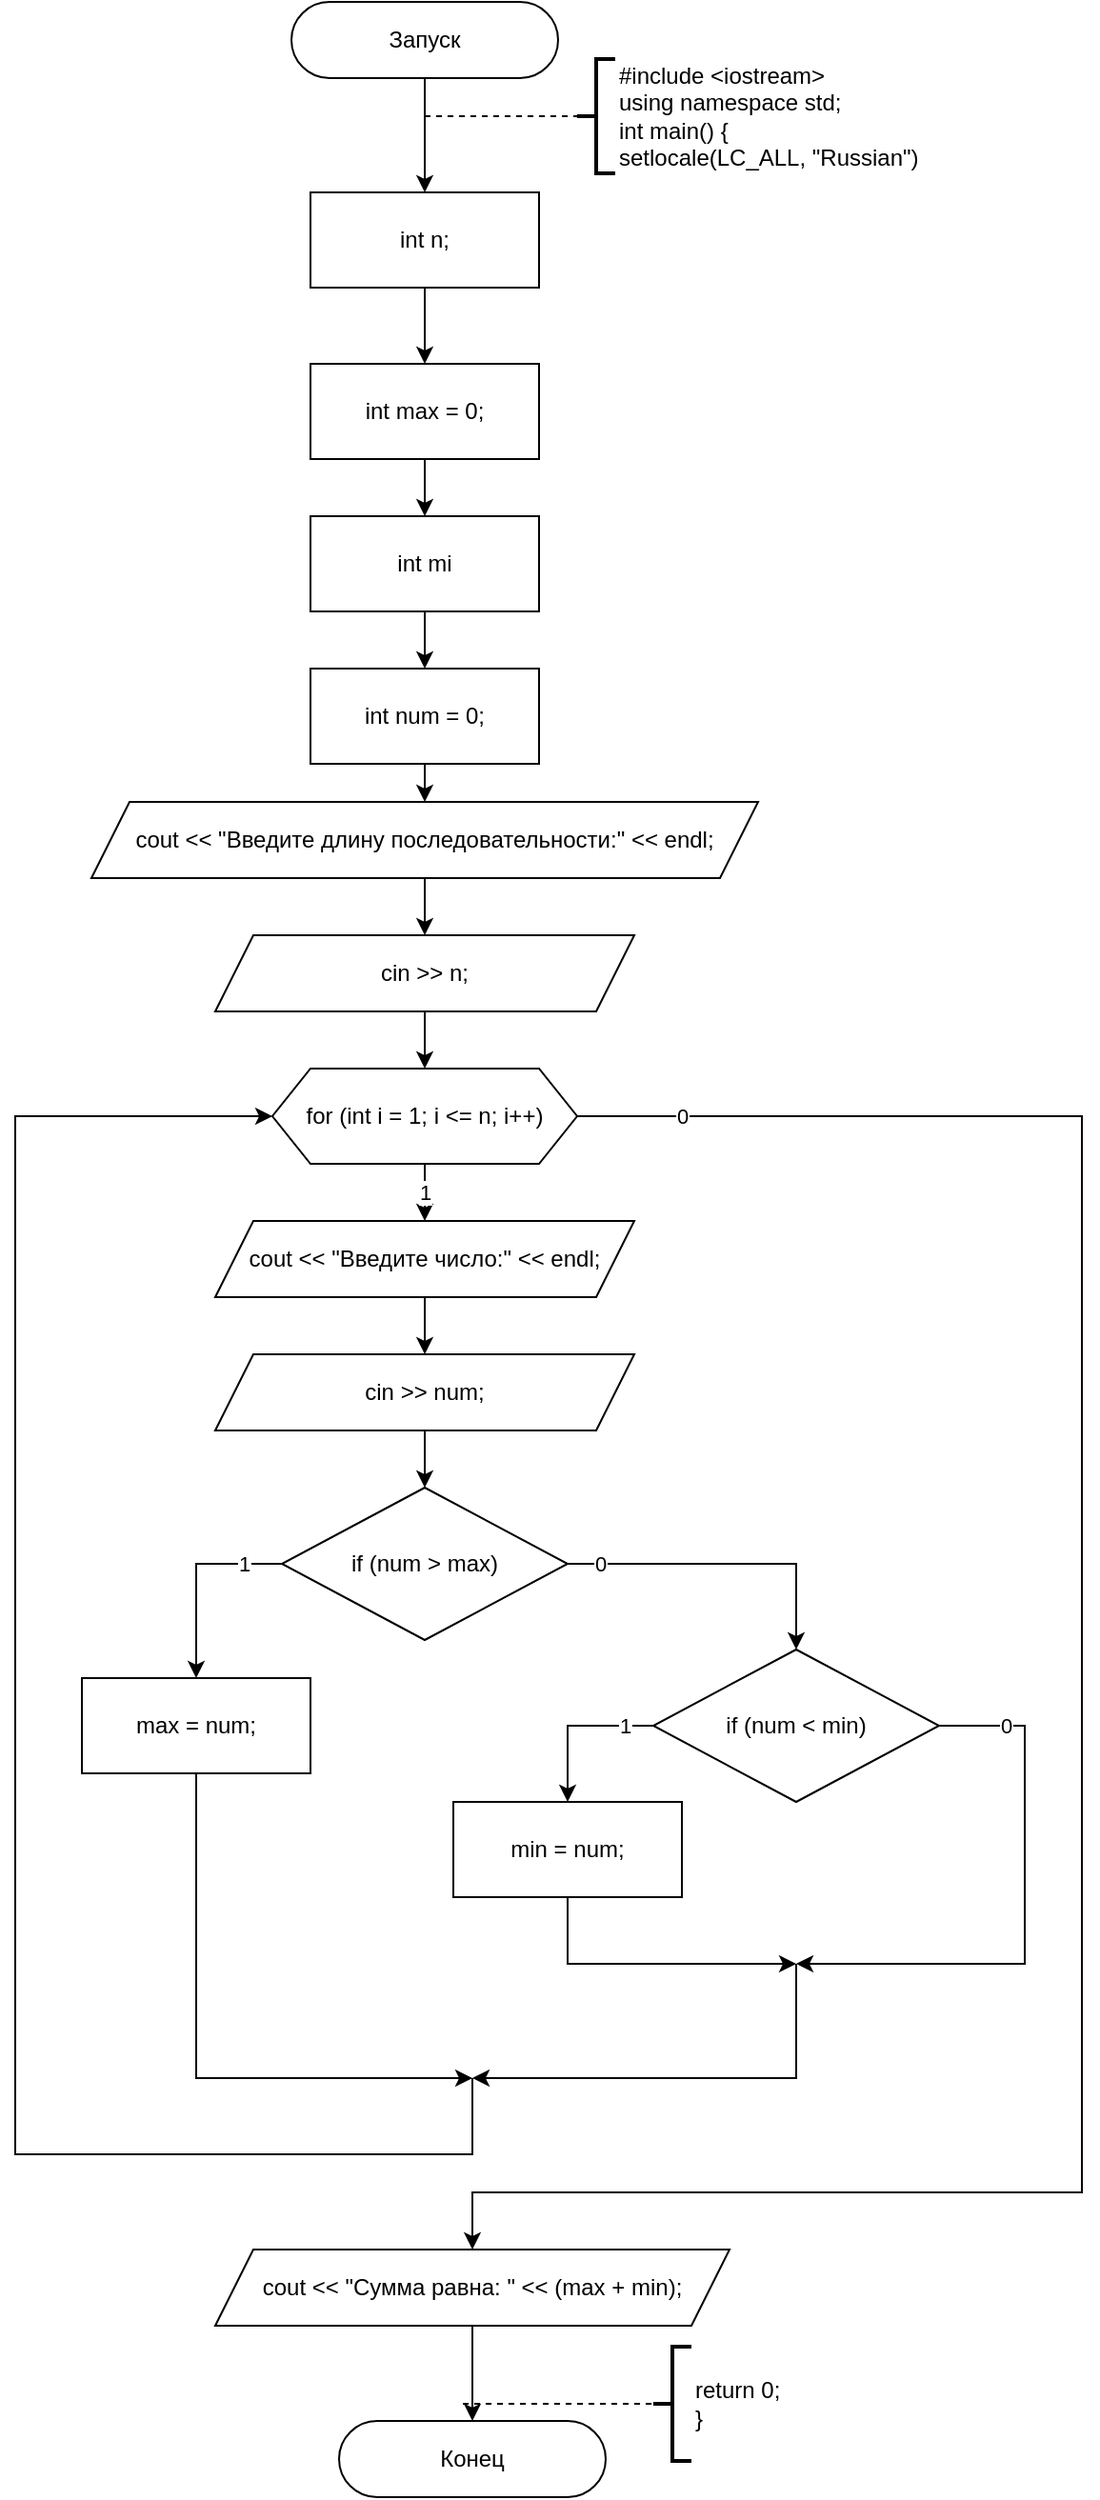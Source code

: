 <mxfile version="13.9.9" type="device"><diagram id="RYzKFGDwyEjJrJBMhz5d" name="Страница 1"><mxGraphModel dx="852" dy="494" grid="1" gridSize="10" guides="1" tooltips="1" connect="1" arrows="1" fold="1" page="1" pageScale="1" pageWidth="827" pageHeight="1169" math="0" shadow="0"><root><mxCell id="0"/><mxCell id="1" parent="0"/><mxCell id="2" style="edgeStyle=orthogonalEdgeStyle;rounded=0;orthogonalLoop=1;jettySize=auto;html=1;" parent="1" source="3" target="4" edge="1"><mxGeometry relative="1" as="geometry"/></mxCell><mxCell id="3" value="Запуск" style="rounded=1;whiteSpace=wrap;html=1;arcSize=50;" parent="1" vertex="1"><mxGeometry x="305" y="20" width="140" height="40" as="geometry"/></mxCell><mxCell id="14" style="edgeStyle=none;html=1;entryX=0.5;entryY=0;entryDx=0;entryDy=0;" parent="1" source="4" edge="1"><mxGeometry relative="1" as="geometry"><mxPoint x="375" y="210" as="targetPoint"/></mxGeometry></mxCell><mxCell id="4" value="int n;" style="rounded=0;whiteSpace=wrap;html=1;" parent="1" vertex="1"><mxGeometry x="315" y="120" width="120" height="50" as="geometry"/></mxCell><mxCell id="5" value="#include &amp;lt;iostream&amp;gt;&lt;br&gt;using namespace std;&lt;br&gt;int main() {&lt;br&gt;setlocale(LC_ALL, &quot;Russian&quot;)" style="strokeWidth=2;html=1;shape=mxgraph.flowchart.annotation_2;align=left;labelPosition=right;pointerEvents=1;" parent="1" vertex="1"><mxGeometry x="455" y="50" width="20" height="60" as="geometry"/></mxCell><mxCell id="6" value="" style="endArrow=none;dashed=1;html=1;entryX=0;entryY=0.5;entryDx=0;entryDy=0;entryPerimeter=0;" parent="1" target="5" edge="1"><mxGeometry width="50" height="50" relative="1" as="geometry"><mxPoint x="375" y="80" as="sourcePoint"/><mxPoint x="465" y="70" as="targetPoint"/></mxGeometry></mxCell><mxCell id="7" value="Конец" style="rounded=1;whiteSpace=wrap;html=1;arcSize=50;" parent="1" vertex="1"><mxGeometry x="330" y="1290" width="140" height="40" as="geometry"/></mxCell><mxCell id="10" value="return 0;&lt;br&gt;}" style="strokeWidth=2;html=1;shape=mxgraph.flowchart.annotation_2;align=left;labelPosition=right;pointerEvents=1;" parent="1" vertex="1"><mxGeometry x="495" y="1251" width="20" height="60" as="geometry"/></mxCell><mxCell id="11" value="" style="endArrow=none;dashed=1;html=1;entryX=0;entryY=0.5;entryDx=0;entryDy=0;entryPerimeter=0;" parent="1" edge="1"><mxGeometry width="50" height="50" relative="1" as="geometry"><mxPoint x="395" y="1281" as="sourcePoint"/><mxPoint x="495" y="1281" as="targetPoint"/></mxGeometry></mxCell><mxCell id="162" value="1" style="edgeStyle=orthogonalEdgeStyle;rounded=0;html=1;entryX=0.5;entryY=0;entryDx=0;entryDy=0;" parent="1" source="150" target="161" edge="1"><mxGeometry relative="1" as="geometry"/></mxCell><mxCell id="193" value="0" style="edgeStyle=orthogonalEdgeStyle;rounded=0;html=1;entryX=0.5;entryY=0;entryDx=0;entryDy=0;" parent="1" source="150" target="176" edge="1"><mxGeometry x="-0.907" relative="1" as="geometry"><Array as="points"><mxPoint x="720" y="605"/><mxPoint x="720" y="1170"/><mxPoint x="400" y="1170"/></Array><mxPoint as="offset"/></mxGeometry></mxCell><mxCell id="150" value="for (int i = 1; i &amp;lt;= n; i++)" style="shape=hexagon;perimeter=hexagonPerimeter2;whiteSpace=wrap;html=1;fixedSize=1;" parent="1" vertex="1"><mxGeometry x="295" y="580" width="160" height="50" as="geometry"/></mxCell><mxCell id="171" value="1" style="edgeStyle=orthogonalEdgeStyle;rounded=0;html=1;entryX=0.5;entryY=0;entryDx=0;entryDy=0;" parent="1" source="151" target="166" edge="1"><mxGeometry x="-0.619" relative="1" as="geometry"><Array as="points"><mxPoint x="255" y="840"/></Array><mxPoint as="offset"/></mxGeometry></mxCell><mxCell id="172" value="0" style="edgeStyle=orthogonalEdgeStyle;rounded=0;html=1;entryX=0.5;entryY=0;entryDx=0;entryDy=0;" parent="1" source="151" target="185" edge="1"><mxGeometry x="-0.8" relative="1" as="geometry"><mxPoint x="380" y="990" as="targetPoint"/><Array as="points"><mxPoint x="570" y="840"/></Array><mxPoint as="offset"/></mxGeometry></mxCell><mxCell id="151" value="if (num &amp;gt; max)" style="rhombus;whiteSpace=wrap;html=1;" parent="1" vertex="1"><mxGeometry x="300" y="800" width="150" height="80" as="geometry"/></mxCell><mxCell id="159" style="edgeStyle=none;html=1;entryX=0.5;entryY=0;entryDx=0;entryDy=0;" parent="1" source="152" target="158" edge="1"><mxGeometry relative="1" as="geometry"/></mxCell><mxCell id="152" value="cout &amp;lt;&amp;lt; &quot;Введите длину последовательности:&quot; &amp;lt;&amp;lt; endl;" style="shape=parallelogram;perimeter=parallelogramPerimeter;whiteSpace=wrap;html=1;fixedSize=1;" parent="1" vertex="1"><mxGeometry x="200" y="440" width="350" height="40" as="geometry"/></mxCell><mxCell id="155" style="edgeStyle=none;html=1;entryX=0.5;entryY=0;entryDx=0;entryDy=0;" parent="1" source="153" target="154" edge="1"><mxGeometry relative="1" as="geometry"/></mxCell><mxCell id="153" value="int max = 0;" style="rounded=0;whiteSpace=wrap;html=1;" parent="1" vertex="1"><mxGeometry x="315" y="210" width="120" height="50" as="geometry"/></mxCell><mxCell id="182" style="edgeStyle=none;html=1;entryX=0.5;entryY=0;entryDx=0;entryDy=0;" parent="1" source="154" target="181" edge="1"><mxGeometry relative="1" as="geometry"/></mxCell><mxCell id="154" value="int mi" style="rounded=0;whiteSpace=wrap;html=1;" parent="1" vertex="1"><mxGeometry x="315" y="290" width="120" height="50" as="geometry"/></mxCell><mxCell id="160" style="edgeStyle=orthogonalEdgeStyle;rounded=0;html=1;entryX=0.5;entryY=0;entryDx=0;entryDy=0;" parent="1" source="158" target="150" edge="1"><mxGeometry relative="1" as="geometry"/></mxCell><mxCell id="158" value="cin &amp;gt;&amp;gt; n;" style="shape=parallelogram;perimeter=parallelogramPerimeter;whiteSpace=wrap;html=1;fixedSize=1;" parent="1" vertex="1"><mxGeometry x="265" y="510" width="220" height="40" as="geometry"/></mxCell><mxCell id="164" style="edgeStyle=orthogonalEdgeStyle;rounded=0;html=1;entryX=0.5;entryY=0;entryDx=0;entryDy=0;" parent="1" source="161" target="163" edge="1"><mxGeometry relative="1" as="geometry"/></mxCell><mxCell id="161" value="cout &amp;lt;&amp;lt; &quot;Введите число:&quot; &amp;lt;&amp;lt; endl;" style="shape=parallelogram;perimeter=parallelogramPerimeter;whiteSpace=wrap;html=1;fixedSize=1;" parent="1" vertex="1"><mxGeometry x="265" y="660" width="220" height="40" as="geometry"/></mxCell><mxCell id="165" style="edgeStyle=orthogonalEdgeStyle;rounded=0;html=1;entryX=0.5;entryY=0;entryDx=0;entryDy=0;" parent="1" source="163" target="151" edge="1"><mxGeometry relative="1" as="geometry"/></mxCell><mxCell id="163" value="cin &amp;gt;&amp;gt; num;" style="shape=parallelogram;perimeter=parallelogramPerimeter;whiteSpace=wrap;html=1;fixedSize=1;" parent="1" vertex="1"><mxGeometry x="265" y="730" width="220" height="40" as="geometry"/></mxCell><mxCell id="173" style="edgeStyle=orthogonalEdgeStyle;rounded=0;html=1;" parent="1" source="166" edge="1"><mxGeometry relative="1" as="geometry"><mxPoint x="400" y="1110" as="targetPoint"/><Array as="points"><mxPoint x="255" y="1110"/></Array></mxGeometry></mxCell><mxCell id="166" value="max = num;" style="rounded=0;whiteSpace=wrap;html=1;" parent="1" vertex="1"><mxGeometry x="195" y="900" width="120" height="50" as="geometry"/></mxCell><mxCell id="179" style="edgeStyle=orthogonalEdgeStyle;rounded=0;html=1;entryX=0.5;entryY=0;entryDx=0;entryDy=0;" parent="1" source="176" target="7" edge="1"><mxGeometry relative="1" as="geometry"/></mxCell><mxCell id="176" value="cout &amp;lt;&amp;lt; &quot;Сумма равна: &quot; &amp;lt;&amp;lt; (max + min);" style="shape=parallelogram;perimeter=parallelogramPerimeter;whiteSpace=wrap;html=1;fixedSize=1;" parent="1" vertex="1"><mxGeometry x="265" y="1200" width="270" height="40" as="geometry"/></mxCell><mxCell id="183" style="edgeStyle=none;html=1;entryX=0.5;entryY=0;entryDx=0;entryDy=0;" parent="1" source="181" target="152" edge="1"><mxGeometry relative="1" as="geometry"/></mxCell><mxCell id="181" value="int num = 0;" style="rounded=0;whiteSpace=wrap;html=1;" parent="1" vertex="1"><mxGeometry x="315" y="370" width="120" height="50" as="geometry"/></mxCell><mxCell id="188" value="1" style="edgeStyle=orthogonalEdgeStyle;html=1;entryX=0.5;entryY=0;entryDx=0;entryDy=0;rounded=0;" parent="1" source="185" target="186" edge="1"><mxGeometry x="-0.647" relative="1" as="geometry"><Array as="points"><mxPoint x="450" y="925"/></Array><mxPoint as="offset"/></mxGeometry></mxCell><mxCell id="189" value="0" style="edgeStyle=orthogonalEdgeStyle;rounded=0;html=1;" parent="1" source="185" edge="1"><mxGeometry x="-0.759" relative="1" as="geometry"><mxPoint x="570" y="1050" as="targetPoint"/><Array as="points"><mxPoint x="690" y="925"/><mxPoint x="690" y="1050"/><mxPoint x="570" y="1050"/></Array><mxPoint as="offset"/></mxGeometry></mxCell><mxCell id="185" value="if (num &amp;lt; min)" style="rhombus;whiteSpace=wrap;html=1;" parent="1" vertex="1"><mxGeometry x="495" y="885" width="150" height="80" as="geometry"/></mxCell><mxCell id="190" style="edgeStyle=orthogonalEdgeStyle;rounded=0;html=1;" parent="1" source="186" edge="1"><mxGeometry relative="1" as="geometry"><mxPoint x="570" y="1050" as="targetPoint"/><Array as="points"><mxPoint x="450" y="1050"/></Array></mxGeometry></mxCell><mxCell id="186" value="min = num;" style="rounded=0;whiteSpace=wrap;html=1;" parent="1" vertex="1"><mxGeometry x="390" y="965" width="120" height="50" as="geometry"/></mxCell><mxCell id="191" value="" style="endArrow=classic;html=1;rounded=0;" parent="1" edge="1"><mxGeometry width="50" height="50" relative="1" as="geometry"><mxPoint x="570" y="1050" as="sourcePoint"/><mxPoint x="400" y="1110" as="targetPoint"/><Array as="points"><mxPoint x="570" y="1110"/></Array></mxGeometry></mxCell><mxCell id="192" value="" style="endArrow=classic;html=1;rounded=0;entryX=0;entryY=0.5;entryDx=0;entryDy=0;" parent="1" target="150" edge="1"><mxGeometry width="50" height="50" relative="1" as="geometry"><mxPoint x="400" y="1110" as="sourcePoint"/><mxPoint x="210" y="800" as="targetPoint"/><Array as="points"><mxPoint x="400" y="1150"/><mxPoint x="160" y="1150"/><mxPoint x="160" y="605"/></Array></mxGeometry></mxCell></root></mxGraphModel></diagram></mxfile>